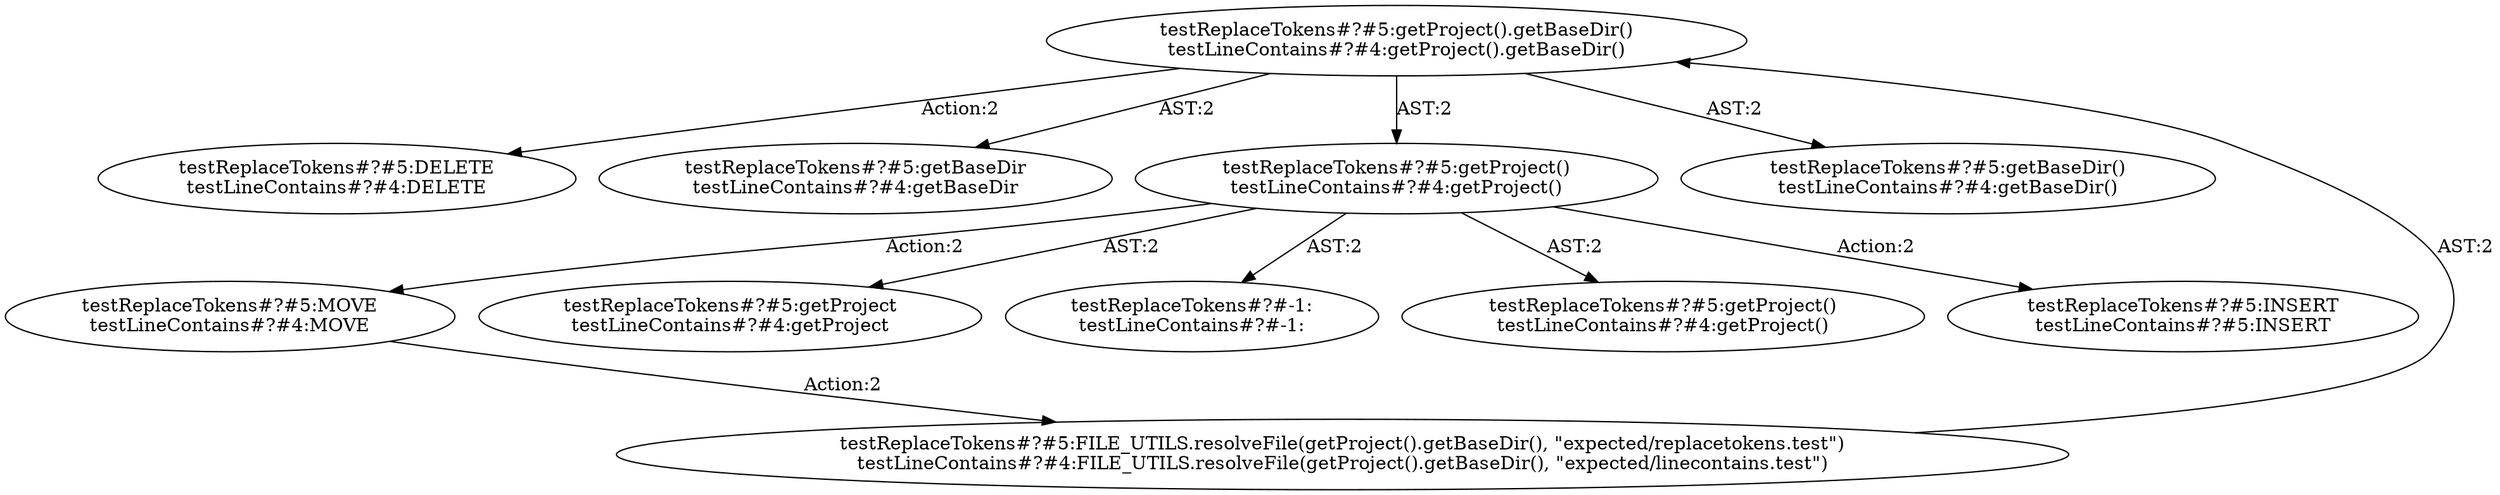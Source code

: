 digraph "Pattern" {
0 [label="testReplaceTokens#?#5:DELETE
testLineContains#?#4:DELETE" shape=ellipse]
1 [label="testReplaceTokens#?#5:getProject().getBaseDir()
testLineContains#?#4:getProject().getBaseDir()" shape=ellipse]
2 [label="testReplaceTokens#?#5:FILE_UTILS.resolveFile(getProject().getBaseDir(), \"expected/replacetokens.test\")
testLineContains#?#4:FILE_UTILS.resolveFile(getProject().getBaseDir(), \"expected/linecontains.test\")" shape=ellipse]
3 [label="testReplaceTokens#?#5:MOVE
testLineContains#?#4:MOVE" shape=ellipse]
4 [label="testReplaceTokens#?#5:getBaseDir
testLineContains#?#4:getBaseDir" shape=ellipse]
5 [label="testReplaceTokens#?#5:getProject()
testLineContains#?#4:getProject()" shape=ellipse]
6 [label="testReplaceTokens#?#5:getProject
testLineContains#?#4:getProject" shape=ellipse]
7 [label="testReplaceTokens#?#-1:
testLineContains#?#-1:" shape=ellipse]
8 [label="testReplaceTokens#?#5:getProject()
testLineContains#?#4:getProject()" shape=ellipse]
9 [label="testReplaceTokens#?#5:INSERT
testLineContains#?#5:INSERT" shape=ellipse]
10 [label="testReplaceTokens#?#5:getBaseDir()
testLineContains#?#4:getBaseDir()" shape=ellipse]
1 -> 0 [label="Action:2"];
1 -> 4 [label="AST:2"];
1 -> 5 [label="AST:2"];
1 -> 10 [label="AST:2"];
2 -> 1 [label="AST:2"];
3 -> 2 [label="Action:2"];
5 -> 3 [label="Action:2"];
5 -> 6 [label="AST:2"];
5 -> 7 [label="AST:2"];
5 -> 8 [label="AST:2"];
5 -> 9 [label="Action:2"];
}